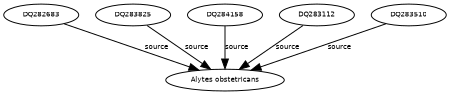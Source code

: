 digraph G {
size="3,3";
node [fontsize=7, fontname="Helvetica"];
edge [fontsize=7, fontname="Helvetica"];
node0 [label="Alytes obstetricans", width=0.27433100247,height=0.27433100247];
node1 [label="DQ282683", width=0.27433100247,height=0.27433100247];
node2 [label="DQ283825", width=0.27433100247,height=0.27433100247];
node3 [label="DQ284158", width=0.27433100247,height=0.27433100247];
node4 [label="DQ283112", width=0.27433100247,height=0.27433100247];
node5 [label="DQ283510", width=0.27433100247,height=0.27433100247];
node1 -> node0 [label="source"];
node2 -> node0 [label="source"];
node3 -> node0 [label="source"];
node4 -> node0 [label="source"];
node5 -> node0 [label="source"];
}

